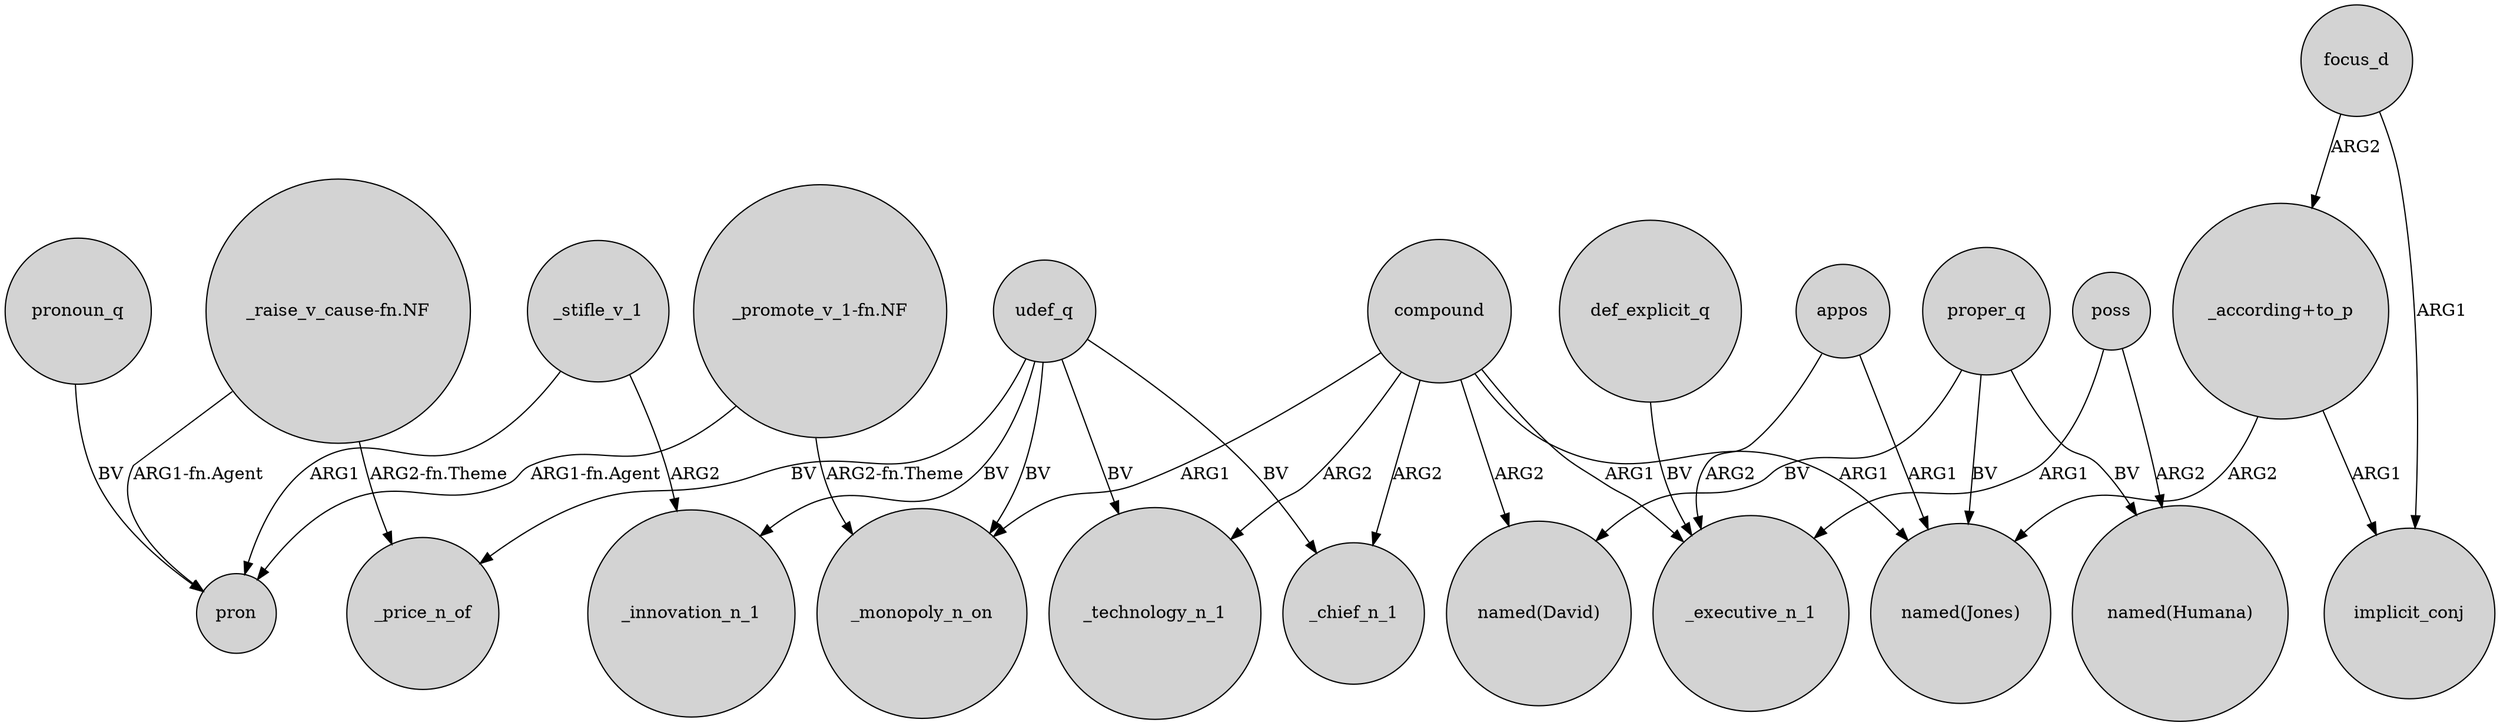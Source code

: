 digraph {
	node [shape=circle style=filled]
	udef_q -> _price_n_of [label=BV]
	poss -> _executive_n_1 [label=ARG1]
	appos -> _executive_n_1 [label=ARG2]
	appos -> "named(Jones)" [label=ARG1]
	compound -> _monopoly_n_on [label=ARG1]
	compound -> _executive_n_1 [label=ARG1]
	udef_q -> _innovation_n_1 [label=BV]
	_stifle_v_1 -> _innovation_n_1 [label=ARG2]
	proper_q -> "named(Humana)" [label=BV]
	def_explicit_q -> _executive_n_1 [label=BV]
	compound -> _chief_n_1 [label=ARG2]
	pronoun_q -> pron [label=BV]
	proper_q -> "named(Jones)" [label=BV]
	"_raise_v_cause-fn.NF" -> _price_n_of [label="ARG2-fn.Theme"]
	"_according+to_p" -> implicit_conj [label=ARG1]
	udef_q -> _chief_n_1 [label=BV]
	compound -> "named(David)" [label=ARG2]
	compound -> _technology_n_1 [label=ARG2]
	"_promote_v_1-fn.NF" -> pron [label="ARG1-fn.Agent"]
	"_raise_v_cause-fn.NF" -> pron [label="ARG1-fn.Agent"]
	focus_d -> "_according+to_p" [label=ARG2]
	udef_q -> _monopoly_n_on [label=BV]
	_stifle_v_1 -> pron [label=ARG1]
	udef_q -> _technology_n_1 [label=BV]
	focus_d -> implicit_conj [label=ARG1]
	"_promote_v_1-fn.NF" -> _monopoly_n_on [label="ARG2-fn.Theme"]
	poss -> "named(Humana)" [label=ARG2]
	proper_q -> "named(David)" [label=BV]
	"_according+to_p" -> "named(Jones)" [label=ARG2]
	compound -> "named(Jones)" [label=ARG1]
}
